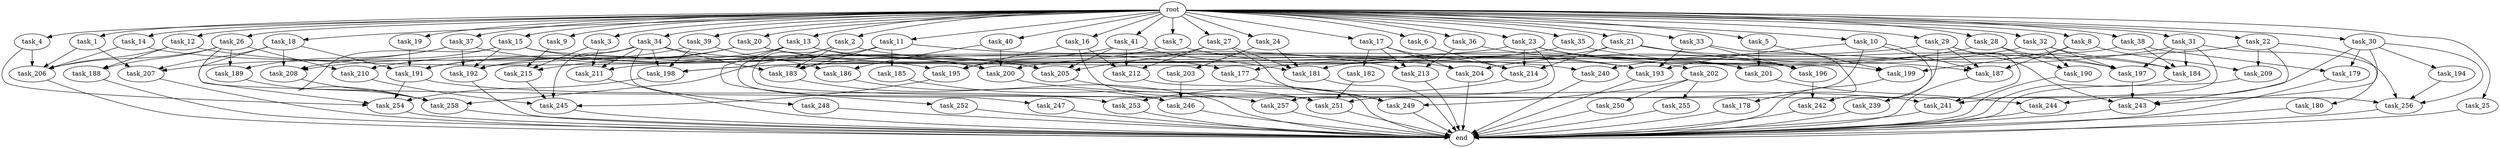 digraph G {
  task_189 [size="5841155522.560000"];
  task_240 [size="14087492730.880001"];
  task_15 [size="10.240000"];
  task_185 [size="4209067950.080000"];
  task_9 [size="10.240000"];
  task_40 [size="10.240000"];
  task_183 [size="15719580303.360001"];
  task_4 [size="10.240000"];
  task_179 [size="4466765987.840000"];
  task_245 [size="21818433863.680000"];
  task_13 [size="10.240000"];
  task_14 [size="10.240000"];
  task_253 [size="2920577761.280000"];
  task_3 [size="10.240000"];
  task_200 [size="7988639170.560000"];
  task_204 [size="15547781611.520000"];
  task_192 [size="5583457484.800000"];
  task_5 [size="10.240000"];
  task_20 [size="10.240000"];
  task_239 [size="1374389534.720000"];
  task_213 [size="14259291422.720001"];
  task_26 [size="10.240000"];
  task_28 [size="10.240000"];
  task_19 [size="10.240000"];
  task_188 [size="12455405158.400000"];
  task_203 [size="2147483648.000000"];
  task_41 [size="10.240000"];
  task_208 [size="11510512353.280001"];
  task_2 [size="10.240000"];
  task_186 [size="8418135900.160000"];
  task_251 [size="7988639170.560000"];
  task_7 [size="10.240000"];
  task_1 [size="10.240000"];
  task_199 [size="6012954214.400001"];
  task_190 [size="5841155522.560000"];
  task_201 [size="10823317585.920000"];
  task_36 [size="10.240000"];
  task_31 [size="10.240000"];
  task_209 [size="10737418240.000000"];
  task_191 [size="14774687498.240000"];
  task_23 [size="10.240000"];
  task_194 [size="3092376453.120000"];
  task_193 [size="11424613007.360001"];
  task_215 [size="12799002542.080000"];
  task_29 [size="10.240000"];
  task_257 [size="13915694039.040001"];
  task_205 [size="10565619548.160000"];
  task_197 [size="14431090114.559999"];
  task_195 [size="11081015623.680000"];
  task_246 [size="8418135900.160000"];
  task_180 [size="8589934592.000000"];
  task_198 [size="25254407700.480000"];
  task_210 [size="10995116277.760000"];
  task_184 [size="17867063951.360001"];
  task_244 [size="3865470566.400000"];
  task_24 [size="10.240000"];
  task_18 [size="10.240000"];
  task_243 [size="14173392076.800001"];
  task_249 [size="19327352832.000000"];
  task_254 [size="4982162063.360000"];
  task_242 [size="3435973836.800000"];
  task_25 [size="10.240000"];
  task_32 [size="10.240000"];
  task_12 [size="10.240000"];
  task_22 [size="10.240000"];
  task_248 [size="8589934592.000000"];
  task_21 [size="10.240000"];
  task_177 [size="6184752906.240000"];
  task_256 [size="18296560680.959999"];
  task_16 [size="10.240000"];
  task_212 [size="9792525434.880001"];
  task_30 [size="10.240000"];
  task_39 [size="10.240000"];
  task_8 [size="10.240000"];
  task_34 [size="10.240000"];
  root [size="0.000000"];
  task_17 [size="10.240000"];
  task_214 [size="13915694039.040001"];
  end [size="0.000000"];
  task_178 [size="343597383.680000"];
  task_10 [size="10.240000"];
  task_207 [size="5583457484.800000"];
  task_27 [size="10.240000"];
  task_182 [size="3092376453.120000"];
  task_6 [size="10.240000"];
  task_37 [size="10.240000"];
  task_35 [size="10.240000"];
  task_33 [size="10.240000"];
  task_241 [size="10050223472.639999"];
  task_202 [size="6957847019.520000"];
  task_38 [size="10.240000"];
  task_181 [size="6786048327.680000"];
  task_196 [size="10393820856.320000"];
  task_255 [size="8589934592.000000"];
  task_247 [size="5497558138.880000"];
  task_206 [size="17265768529.920002"];
  task_187 [size="10823317585.920000"];
  task_211 [size="21388937134.080002"];
  task_11 [size="10.240000"];
  task_258 [size="4037269258.240000"];
  task_250 [size="8589934592.000000"];
  task_252 [size="5497558138.880000"];

  task_189 -> task_258 [size="209715200.000000"];
  task_240 -> end [size="1.000000"];
  task_15 -> task_192 [size="75497472.000000"];
  task_15 -> task_208 [size="75497472.000000"];
  task_15 -> task_199 [size="75497472.000000"];
  task_15 -> task_258 [size="75497472.000000"];
  task_15 -> task_205 [size="75497472.000000"];
  task_185 -> task_257 [size="679477248.000000"];
  task_9 -> task_215 [size="536870912.000000"];
  task_40 -> task_186 [size="411041792.000000"];
  task_40 -> task_200 [size="411041792.000000"];
  task_183 -> task_246 [size="209715200.000000"];
  task_4 -> task_254 [size="33554432.000000"];
  task_4 -> task_206 [size="33554432.000000"];
  task_179 -> end [size="1.000000"];
  task_245 -> end [size="1.000000"];
  task_13 -> task_252 [size="536870912.000000"];
  task_13 -> task_205 [size="536870912.000000"];
  task_13 -> task_247 [size="536870912.000000"];
  task_13 -> task_210 [size="536870912.000000"];
  task_13 -> task_193 [size="536870912.000000"];
  task_14 -> task_195 [size="134217728.000000"];
  task_14 -> task_206 [size="134217728.000000"];
  task_253 -> end [size="1.000000"];
  task_3 -> task_211 [size="411041792.000000"];
  task_3 -> task_215 [size="411041792.000000"];
  task_200 -> task_241 [size="411041792.000000"];
  task_204 -> end [size="1.000000"];
  task_192 -> end [size="1.000000"];
  task_5 -> task_201 [size="301989888.000000"];
  task_5 -> task_199 [size="301989888.000000"];
  task_20 -> task_192 [size="301989888.000000"];
  task_20 -> task_215 [size="301989888.000000"];
  task_20 -> task_177 [size="301989888.000000"];
  task_20 -> task_200 [size="301989888.000000"];
  task_239 -> end [size="1.000000"];
  task_213 -> end [size="1.000000"];
  task_26 -> task_188 [size="536870912.000000"];
  task_26 -> task_189 [size="536870912.000000"];
  task_26 -> task_256 [size="536870912.000000"];
  task_26 -> task_210 [size="536870912.000000"];
  task_26 -> task_206 [size="536870912.000000"];
  task_28 -> task_197 [size="33554432.000000"];
  task_28 -> task_181 [size="33554432.000000"];
  task_28 -> task_190 [size="33554432.000000"];
  task_19 -> task_191 [size="411041792.000000"];
  task_188 -> end [size="1.000000"];
  task_203 -> task_246 [size="536870912.000000"];
  task_41 -> task_205 [size="209715200.000000"];
  task_41 -> task_181 [size="209715200.000000"];
  task_41 -> task_183 [size="209715200.000000"];
  task_41 -> task_212 [size="209715200.000000"];
  task_208 -> task_258 [size="33554432.000000"];
  task_2 -> task_201 [size="75497472.000000"];
  task_2 -> task_183 [size="75497472.000000"];
  task_2 -> task_258 [size="75497472.000000"];
  task_2 -> task_246 [size="75497472.000000"];
  task_186 -> end [size="1.000000"];
  task_251 -> end [size="1.000000"];
  task_7 -> task_195 [size="411041792.000000"];
  task_7 -> task_193 [size="411041792.000000"];
  task_1 -> task_207 [size="301989888.000000"];
  task_1 -> task_206 [size="301989888.000000"];
  task_199 -> end [size="1.000000"];
  task_190 -> end [size="1.000000"];
  task_201 -> task_244 [size="75497472.000000"];
  task_36 -> task_202 [size="679477248.000000"];
  task_36 -> task_213 [size="679477248.000000"];
  task_31 -> task_197 [size="536870912.000000"];
  task_31 -> task_184 [size="536870912.000000"];
  task_31 -> task_256 [size="536870912.000000"];
  task_31 -> task_241 [size="536870912.000000"];
  task_31 -> task_240 [size="536870912.000000"];
  task_209 -> end [size="1.000000"];
  task_191 -> task_253 [size="209715200.000000"];
  task_191 -> task_254 [size="209715200.000000"];
  task_23 -> task_198 [size="679477248.000000"];
  task_23 -> task_196 [size="679477248.000000"];
  task_23 -> task_201 [size="679477248.000000"];
  task_23 -> task_214 [size="679477248.000000"];
  task_23 -> task_257 [size="679477248.000000"];
  task_23 -> task_187 [size="679477248.000000"];
  task_194 -> task_256 [size="411041792.000000"];
  task_193 -> end [size="1.000000"];
  task_215 -> task_245 [size="536870912.000000"];
  task_29 -> task_243 [size="33554432.000000"];
  task_29 -> task_187 [size="33554432.000000"];
  task_29 -> task_242 [size="33554432.000000"];
  task_29 -> task_241 [size="33554432.000000"];
  task_29 -> task_200 [size="33554432.000000"];
  task_257 -> end [size="1.000000"];
  task_205 -> task_251 [size="75497472.000000"];
  task_197 -> task_243 [size="209715200.000000"];
  task_195 -> task_245 [size="75497472.000000"];
  task_246 -> end [size="1.000000"];
  task_180 -> end [size="1.000000"];
  task_198 -> task_254 [size="33554432.000000"];
  task_210 -> task_245 [size="679477248.000000"];
  task_184 -> end [size="1.000000"];
  task_244 -> end [size="1.000000"];
  task_24 -> task_203 [size="209715200.000000"];
  task_24 -> task_181 [size="209715200.000000"];
  task_18 -> task_207 [size="209715200.000000"];
  task_18 -> task_208 [size="209715200.000000"];
  task_18 -> task_191 [size="209715200.000000"];
  task_18 -> task_254 [size="209715200.000000"];
  task_243 -> end [size="1.000000"];
  task_249 -> end [size="1.000000"];
  task_254 -> end [size="1.000000"];
  task_242 -> end [size="1.000000"];
  task_25 -> end [size="1.000000"];
  task_32 -> task_197 [size="536870912.000000"];
  task_32 -> task_204 [size="536870912.000000"];
  task_32 -> task_190 [size="536870912.000000"];
  task_32 -> task_184 [size="536870912.000000"];
  task_12 -> task_188 [size="679477248.000000"];
  task_12 -> task_204 [size="679477248.000000"];
  task_12 -> task_206 [size="679477248.000000"];
  task_22 -> task_209 [size="838860800.000000"];
  task_22 -> task_180 [size="838860800.000000"];
  task_22 -> task_211 [size="838860800.000000"];
  task_22 -> task_243 [size="838860800.000000"];
  task_248 -> end [size="1.000000"];
  task_21 -> task_197 [size="301989888.000000"];
  task_21 -> task_196 [size="301989888.000000"];
  task_21 -> task_177 [size="301989888.000000"];
  task_21 -> task_214 [size="301989888.000000"];
  task_177 -> task_249 [size="838860800.000000"];
  task_256 -> end [size="1.000000"];
  task_16 -> task_195 [size="536870912.000000"];
  task_16 -> task_251 [size="536870912.000000"];
  task_16 -> task_212 [size="536870912.000000"];
  task_212 -> end [size="1.000000"];
  task_30 -> task_244 [size="301989888.000000"];
  task_30 -> task_179 [size="301989888.000000"];
  task_30 -> task_256 [size="301989888.000000"];
  task_30 -> task_194 [size="301989888.000000"];
  task_30 -> task_243 [size="301989888.000000"];
  task_39 -> task_198 [size="411041792.000000"];
  task_39 -> task_186 [size="411041792.000000"];
  task_39 -> task_191 [size="411041792.000000"];
  task_8 -> task_209 [size="209715200.000000"];
  task_8 -> task_199 [size="209715200.000000"];
  task_8 -> task_187 [size="209715200.000000"];
  task_34 -> task_198 [size="838860800.000000"];
  task_34 -> task_211 [size="838860800.000000"];
  task_34 -> task_183 [size="838860800.000000"];
  task_34 -> task_248 [size="838860800.000000"];
  task_34 -> task_240 [size="838860800.000000"];
  task_34 -> task_208 [size="838860800.000000"];
  task_34 -> task_245 [size="838860800.000000"];
  root -> task_39 [size="1.000000"];
  root -> task_26 [size="1.000000"];
  root -> task_8 [size="1.000000"];
  root -> task_34 [size="1.000000"];
  root -> task_28 [size="1.000000"];
  root -> task_15 [size="1.000000"];
  root -> task_2 [size="1.000000"];
  root -> task_17 [size="1.000000"];
  root -> task_9 [size="1.000000"];
  root -> task_6 [size="1.000000"];
  root -> task_40 [size="1.000000"];
  root -> task_10 [size="1.000000"];
  root -> task_27 [size="1.000000"];
  root -> task_7 [size="1.000000"];
  root -> task_4 [size="1.000000"];
  root -> task_24 [size="1.000000"];
  root -> task_25 [size="1.000000"];
  root -> task_18 [size="1.000000"];
  root -> task_33 [size="1.000000"];
  root -> task_35 [size="1.000000"];
  root -> task_13 [size="1.000000"];
  root -> task_31 [size="1.000000"];
  root -> task_14 [size="1.000000"];
  root -> task_1 [size="1.000000"];
  root -> task_23 [size="1.000000"];
  root -> task_11 [size="1.000000"];
  root -> task_3 [size="1.000000"];
  root -> task_37 [size="1.000000"];
  root -> task_20 [size="1.000000"];
  root -> task_29 [size="1.000000"];
  root -> task_32 [size="1.000000"];
  root -> task_5 [size="1.000000"];
  root -> task_12 [size="1.000000"];
  root -> task_38 [size="1.000000"];
  root -> task_22 [size="1.000000"];
  root -> task_19 [size="1.000000"];
  root -> task_41 [size="1.000000"];
  root -> task_36 [size="1.000000"];
  root -> task_21 [size="1.000000"];
  root -> task_16 [size="1.000000"];
  root -> task_30 [size="1.000000"];
  task_17 -> task_182 [size="301989888.000000"];
  task_17 -> task_204 [size="301989888.000000"];
  task_17 -> task_214 [size="301989888.000000"];
  task_17 -> task_213 [size="301989888.000000"];
  task_214 -> task_253 [size="75497472.000000"];
  task_178 -> end [size="1.000000"];
  task_10 -> task_239 [size="134217728.000000"];
  task_10 -> task_193 [size="134217728.000000"];
  task_10 -> task_251 [size="134217728.000000"];
  task_10 -> task_187 [size="134217728.000000"];
  task_207 -> end [size="1.000000"];
  task_27 -> task_205 [size="209715200.000000"];
  task_27 -> task_181 [size="209715200.000000"];
  task_27 -> task_249 [size="209715200.000000"];
  task_27 -> task_212 [size="209715200.000000"];
  task_182 -> task_251 [size="33554432.000000"];
  task_6 -> task_214 [size="75497472.000000"];
  task_37 -> task_189 [size="33554432.000000"];
  task_37 -> task_207 [size="33554432.000000"];
  task_37 -> task_192 [size="33554432.000000"];
  task_37 -> task_200 [size="33554432.000000"];
  task_35 -> task_198 [size="536870912.000000"];
  task_35 -> task_184 [size="536870912.000000"];
  task_33 -> task_178 [size="33554432.000000"];
  task_33 -> task_196 [size="33554432.000000"];
  task_33 -> task_193 [size="33554432.000000"];
  task_241 -> end [size="1.000000"];
  task_202 -> task_250 [size="838860800.000000"];
  task_202 -> task_255 [size="838860800.000000"];
  task_202 -> task_249 [size="838860800.000000"];
  task_38 -> task_179 [size="134217728.000000"];
  task_38 -> task_192 [size="134217728.000000"];
  task_38 -> task_184 [size="134217728.000000"];
  task_181 -> end [size="1.000000"];
  task_196 -> task_242 [size="301989888.000000"];
  task_255 -> end [size="1.000000"];
  task_247 -> end [size="1.000000"];
  task_206 -> end [size="1.000000"];
  task_187 -> end [size="1.000000"];
  task_211 -> end [size="1.000000"];
  task_11 -> task_183 [size="411041792.000000"];
  task_11 -> task_191 [size="411041792.000000"];
  task_11 -> task_213 [size="411041792.000000"];
  task_11 -> task_185 [size="411041792.000000"];
  task_258 -> end [size="1.000000"];
  task_250 -> end [size="1.000000"];
  task_252 -> end [size="1.000000"];
}
